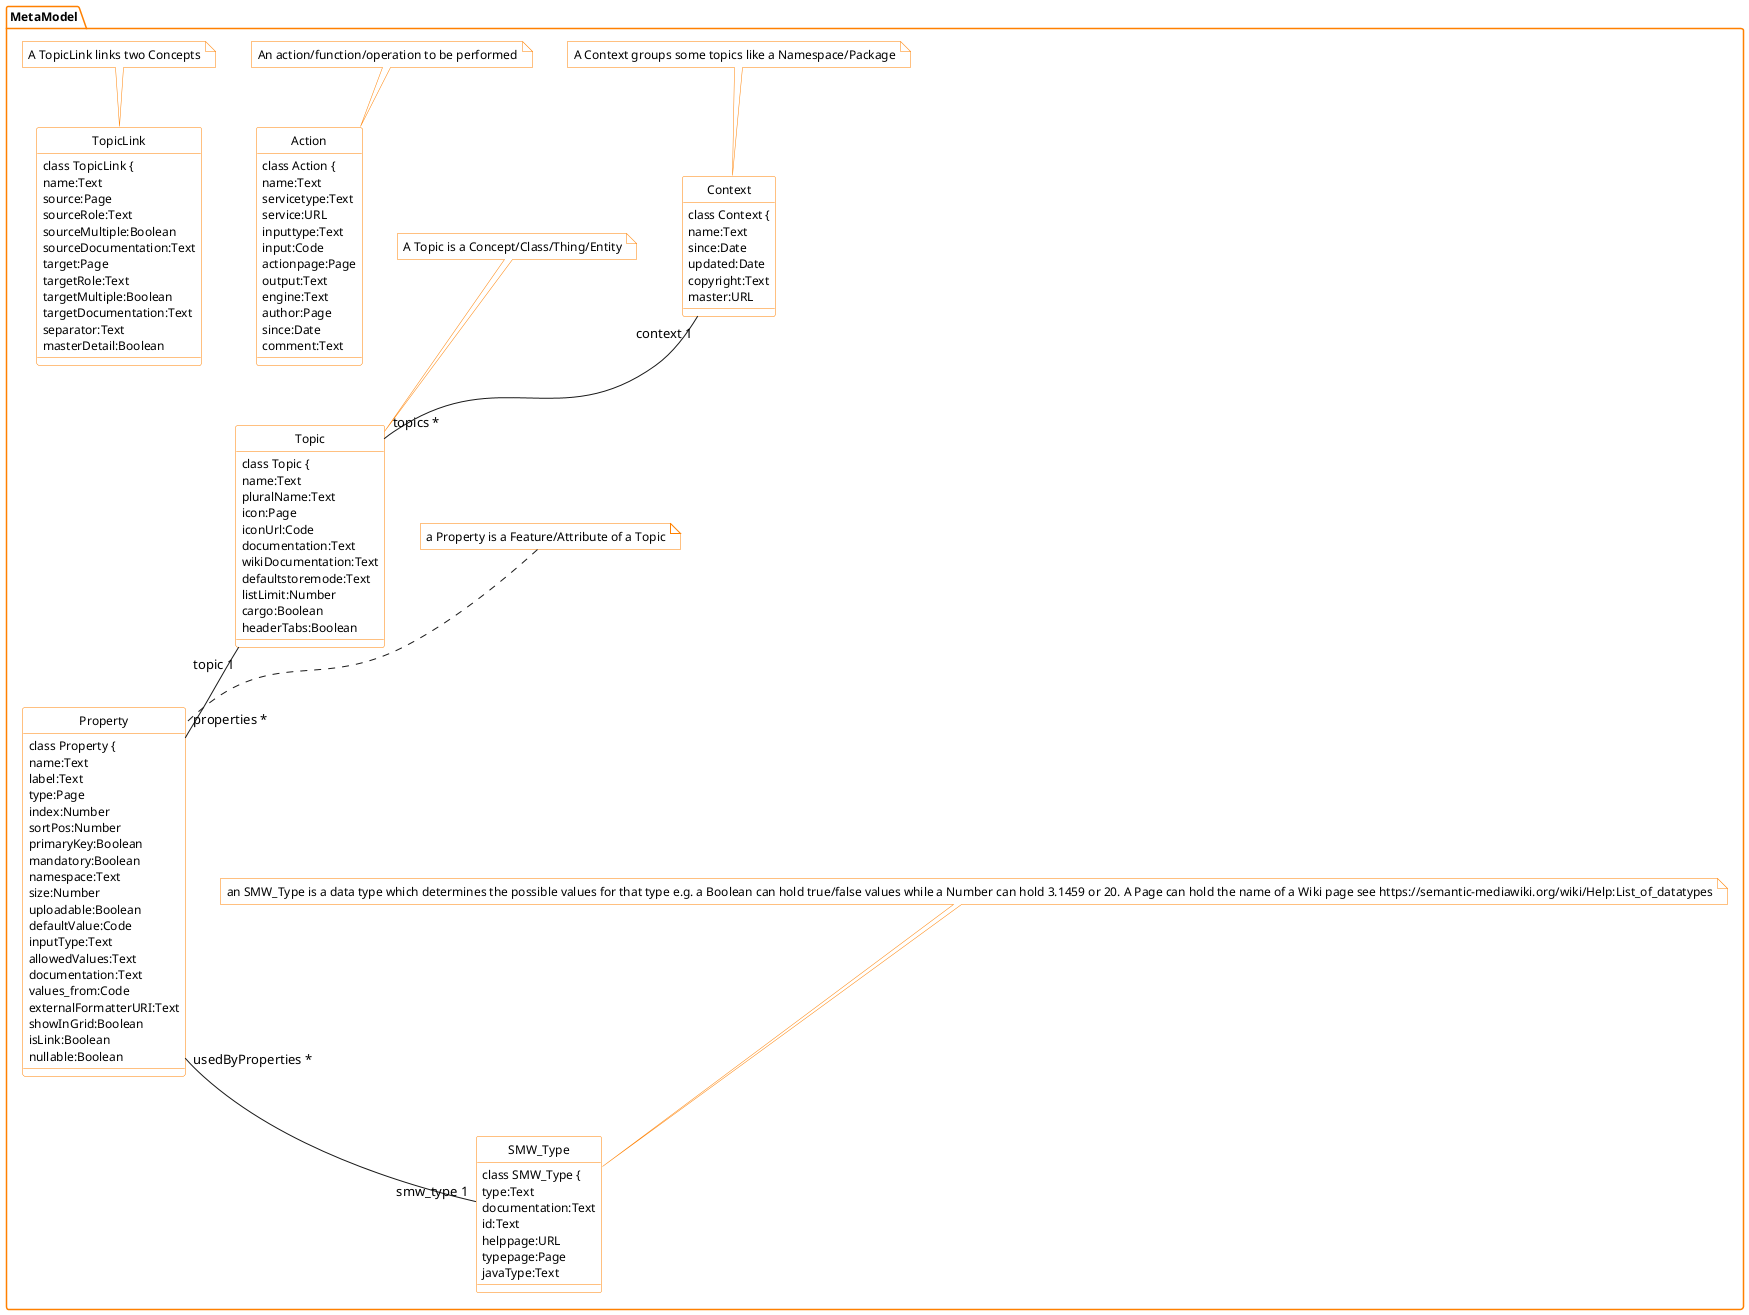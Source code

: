 @startuml
package MetaModel {
  class Context {
  class Context {
    name:Text
    since:Date
    updated:Date
    copyright:Text
    master:URL
  }
Note top of Context
A Context groups some topics like a Namespace/Package
End note
  class Property {
  class Property {
    name:Text
    label:Text
    type:Page
    index:Number
    sortPos:Number
    primaryKey:Boolean
    mandatory:Boolean
    namespace:Text
    size:Number
    uploadable:Boolean
    defaultValue:Code
    inputType:Text
    allowedValues:Text
    documentation:Text
    values_from:Code
    externalFormatterURI:Text
    showInGrid:Boolean
    isLink:Boolean
    nullable:Boolean
  }
Note top of Property
a Property is a Feature/Attribute of a Topic
End note
  class SMW_Type {
  class SMW_Type {
    type:Text
    documentation:Text
    id:Text
    helppage:URL
    typepage:Page
    javaType:Text
  }
Note top of SMW_Type
an SMW_Type is a data type which determines the possible values for that type e.g. a Boolean can hold true/false values while a Number can hold 3.1459 or 20. A Page can hold the name of a Wiki page see https://semantic-mediawiki.org/wiki/Help:List_of_datatypes
End note
  class Topic {
  class Topic {
    name:Text
    pluralName:Text
    icon:Page
    iconUrl:Code
    documentation:Text
    wikiDocumentation:Text
    defaultstoremode:Text
    listLimit:Number
    cargo:Boolean
    headerTabs:Boolean
  }
Note top of Topic
A Topic is a Concept/Class/Thing/Entity
End note
  class Action {
  class Action {
    name:Text
    servicetype:Text
    service:URL
    inputtype:Text
    input:Code
    actionpage:Page
    output:Text
    engine:Text
    author:Page
    since:Date
    comment:Text
  }
Note top of Action
An action/function/operation to be performed
End note
  class TopicLink {
  class TopicLink {
    name:Text
    source:Page
    sourceRole:Text
    sourceMultiple:Boolean
    sourceDocumentation:Text
    target:Page
    targetRole:Text
    targetMultiple:Boolean
    targetDocumentation:Text
    separator:Text
    masterDetail:Boolean
  }
Note top of TopicLink
A TopicLink links two Concepts
End note
}
Topic "topic 1" -- "properties *" Property
Context "context 1" -- "topics *" Topic
Property "usedByProperties *" -- "smw_type 1" SMW_Type

' BITPlan Corporate identity skin params
' Copyright (c) 2015-2024 BITPlan GmbH
' see http://wiki.bitplan.com/PlantUmlSkinParams#BITPlanCI
' skinparams generated by com.bitplan.restmodelmanager
skinparam note {
  BackGroundColor #FFFFFF
  FontSize 12
  ArrowColor #FF8000
  BorderColor #FF8000
  FontColor black
  FontName Technical
}
skinparam component {
  BackGroundColor #FFFFFF
  FontSize 12
  ArrowColor #FF8000
  BorderColor #FF8000
  FontColor black
  FontName Technical
}
skinparam package {
  BackGroundColor #FFFFFF
  FontSize 12
  ArrowColor #FF8000
  BorderColor #FF8000
  FontColor black
  FontName Technical
}
skinparam usecase {
  BackGroundColor #FFFFFF
  FontSize 12
  ArrowColor #FF8000
  BorderColor #FF8000
  FontColor black
  FontName Technical
}
skinparam activity {
  BackGroundColor #FFFFFF
  FontSize 12
  ArrowColor #FF8000
  BorderColor #FF8000
  FontColor black
  FontName Technical
}
skinparam classAttribute {
  BackGroundColor #FFFFFF
  FontSize 12
  ArrowColor #FF8000
  BorderColor #FF8000
  FontColor black
  FontName Technical
}
skinparam interface {
  BackGroundColor #FFFFFF
  FontSize 12
  ArrowColor #FF8000
  BorderColor #FF8000
  FontColor black
  FontName Technical
}
skinparam class {
  BackGroundColor #FFFFFF
  FontSize 12
  ArrowColor #FF8000
  BorderColor #FF8000
  FontColor black
  FontName Technical
}
skinparam object {
  BackGroundColor #FFFFFF
  FontSize 12
  ArrowColor #FF8000
  BorderColor #FF8000
  FontColor black
  FontName Technical
}
hide Circle
' end of skinparams '

@enduml
